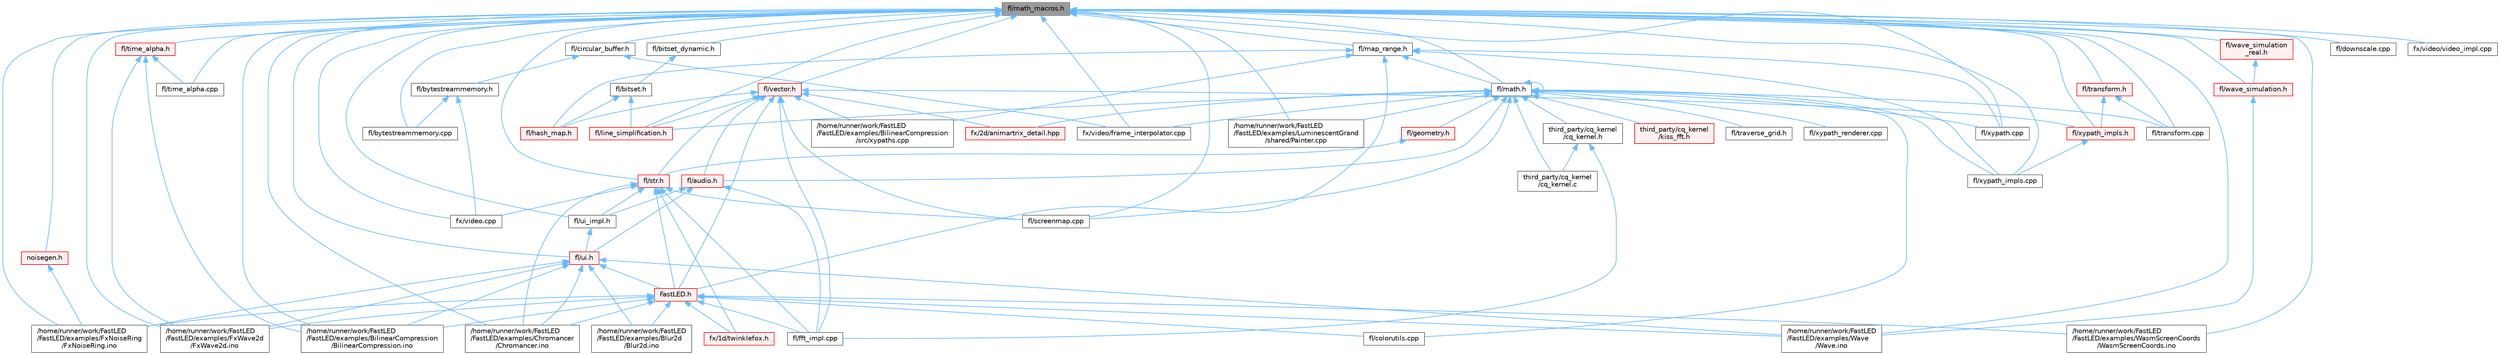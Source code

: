 digraph "fl/math_macros.h"
{
 // INTERACTIVE_SVG=YES
 // LATEX_PDF_SIZE
  bgcolor="transparent";
  edge [fontname=Helvetica,fontsize=10,labelfontname=Helvetica,labelfontsize=10];
  node [fontname=Helvetica,fontsize=10,shape=box,height=0.2,width=0.4];
  Node1 [id="Node000001",label="fl/math_macros.h",height=0.2,width=0.4,color="gray40", fillcolor="grey60", style="filled", fontcolor="black",tooltip=" "];
  Node1 -> Node2 [id="edge1_Node000001_Node000002",dir="back",color="steelblue1",style="solid",tooltip=" "];
  Node2 [id="Node000002",label="/home/runner/work/FastLED\l/FastLED/examples/BilinearCompression\l/BilinearCompression.ino",height=0.2,width=0.4,color="grey40", fillcolor="white", style="filled",URL="$da/d05/_bilinear_compression_8ino.html",tooltip=" "];
  Node1 -> Node3 [id="edge2_Node000001_Node000003",dir="back",color="steelblue1",style="solid",tooltip=" "];
  Node3 [id="Node000003",label="/home/runner/work/FastLED\l/FastLED/examples/Chromancer\l/Chromancer.ino",height=0.2,width=0.4,color="grey40", fillcolor="white", style="filled",URL="$d1/ddb/_chromancer_8ino.html",tooltip=" "];
  Node1 -> Node4 [id="edge3_Node000001_Node000004",dir="back",color="steelblue1",style="solid",tooltip=" "];
  Node4 [id="Node000004",label="/home/runner/work/FastLED\l/FastLED/examples/FxNoiseRing\l/FxNoiseRing.ino",height=0.2,width=0.4,color="grey40", fillcolor="white", style="filled",URL="$d3/dac/_fx_noise_ring_8ino.html",tooltip=" "];
  Node1 -> Node5 [id="edge4_Node000001_Node000005",dir="back",color="steelblue1",style="solid",tooltip=" "];
  Node5 [id="Node000005",label="/home/runner/work/FastLED\l/FastLED/examples/FxWave2d\l/FxWave2d.ino",height=0.2,width=0.4,color="grey40", fillcolor="white", style="filled",URL="$dd/d10/_fx_wave2d_8ino.html",tooltip=" "];
  Node1 -> Node6 [id="edge5_Node000001_Node000006",dir="back",color="steelblue1",style="solid",tooltip=" "];
  Node6 [id="Node000006",label="/home/runner/work/FastLED\l/FastLED/examples/LuminescentGrand\l/shared/Painter.cpp",height=0.2,width=0.4,color="grey40", fillcolor="white", style="filled",URL="$db/d33/_painter_8cpp.html",tooltip=" "];
  Node1 -> Node7 [id="edge6_Node000001_Node000007",dir="back",color="steelblue1",style="solid",tooltip=" "];
  Node7 [id="Node000007",label="/home/runner/work/FastLED\l/FastLED/examples/WasmScreenCoords\l/WasmScreenCoords.ino",height=0.2,width=0.4,color="grey40", fillcolor="white", style="filled",URL="$dc/d4d/_wasm_screen_coords_8ino.html",tooltip="Simple test for screen coordinates in the web compiled version of FastLED."];
  Node1 -> Node8 [id="edge7_Node000001_Node000008",dir="back",color="steelblue1",style="solid",tooltip=" "];
  Node8 [id="Node000008",label="/home/runner/work/FastLED\l/FastLED/examples/Wave\l/Wave.ino",height=0.2,width=0.4,color="grey40", fillcolor="white", style="filled",URL="$d1/d16/_wave_8ino.html",tooltip=" "];
  Node1 -> Node9 [id="edge8_Node000001_Node000009",dir="back",color="steelblue1",style="solid",tooltip=" "];
  Node9 [id="Node000009",label="fl/bitset_dynamic.h",height=0.2,width=0.4,color="grey40", fillcolor="white", style="filled",URL="$de/d7a/bitset__dynamic_8h.html",tooltip=" "];
  Node9 -> Node10 [id="edge9_Node000009_Node000010",dir="back",color="steelblue1",style="solid",tooltip=" "];
  Node10 [id="Node000010",label="fl/bitset.h",height=0.2,width=0.4,color="grey40", fillcolor="white", style="filled",URL="$d1/d69/bitset_8h.html",tooltip=" "];
  Node10 -> Node11 [id="edge10_Node000010_Node000011",dir="back",color="steelblue1",style="solid",tooltip=" "];
  Node11 [id="Node000011",label="fl/hash_map.h",height=0.2,width=0.4,color="red", fillcolor="#FFF0F0", style="filled",URL="$d6/d13/hash__map_8h.html",tooltip=" "];
  Node10 -> Node25 [id="edge11_Node000010_Node000025",dir="back",color="steelblue1",style="solid",tooltip=" "];
  Node25 [id="Node000025",label="fl/line_simplification.h",height=0.2,width=0.4,color="red", fillcolor="#FFF0F0", style="filled",URL="$d8/da7/line__simplification_8h.html",tooltip=" "];
  Node1 -> Node27 [id="edge12_Node000001_Node000027",dir="back",color="steelblue1",style="solid",tooltip=" "];
  Node27 [id="Node000027",label="fl/bytestreammemory.cpp",height=0.2,width=0.4,color="grey40", fillcolor="white", style="filled",URL="$de/d95/bytestreammemory_8cpp.html",tooltip=" "];
  Node1 -> Node28 [id="edge13_Node000001_Node000028",dir="back",color="steelblue1",style="solid",tooltip=" "];
  Node28 [id="Node000028",label="fl/circular_buffer.h",height=0.2,width=0.4,color="grey40", fillcolor="white", style="filled",URL="$d9/d43/circular__buffer_8h.html",tooltip=" "];
  Node28 -> Node29 [id="edge14_Node000028_Node000029",dir="back",color="steelblue1",style="solid",tooltip=" "];
  Node29 [id="Node000029",label="fl/bytestreammemory.h",height=0.2,width=0.4,color="grey40", fillcolor="white", style="filled",URL="$d1/d24/bytestreammemory_8h.html",tooltip=" "];
  Node29 -> Node27 [id="edge15_Node000029_Node000027",dir="back",color="steelblue1",style="solid",tooltip=" "];
  Node29 -> Node30 [id="edge16_Node000029_Node000030",dir="back",color="steelblue1",style="solid",tooltip=" "];
  Node30 [id="Node000030",label="fx/video.cpp",height=0.2,width=0.4,color="grey40", fillcolor="white", style="filled",URL="$d0/d05/video_8cpp.html",tooltip=" "];
  Node28 -> Node31 [id="edge17_Node000028_Node000031",dir="back",color="steelblue1",style="solid",tooltip=" "];
  Node31 [id="Node000031",label="fx/video/frame_interpolator.cpp",height=0.2,width=0.4,color="grey40", fillcolor="white", style="filled",URL="$d5/da4/frame__interpolator_8cpp.html",tooltip=" "];
  Node1 -> Node32 [id="edge18_Node000001_Node000032",dir="back",color="steelblue1",style="solid",tooltip=" "];
  Node32 [id="Node000032",label="fl/downscale.cpp",height=0.2,width=0.4,color="grey40", fillcolor="white", style="filled",URL="$d8/df9/downscale_8cpp.html",tooltip=" "];
  Node1 -> Node25 [id="edge19_Node000001_Node000025",dir="back",color="steelblue1",style="solid",tooltip=" "];
  Node1 -> Node33 [id="edge20_Node000001_Node000033",dir="back",color="steelblue1",style="solid",tooltip=" "];
  Node33 [id="Node000033",label="fl/map_range.h",height=0.2,width=0.4,color="grey40", fillcolor="white", style="filled",URL="$d1/d47/map__range_8h.html",tooltip=" "];
  Node33 -> Node34 [id="edge21_Node000033_Node000034",dir="back",color="steelblue1",style="solid",tooltip=" "];
  Node34 [id="Node000034",label="/home/runner/work/FastLED\l/FastLED/examples/BilinearCompression\l/src/xypaths.cpp",height=0.2,width=0.4,color="grey40", fillcolor="white", style="filled",URL="$da/df1/xypaths_8cpp.html",tooltip=" "];
  Node33 -> Node35 [id="edge22_Node000033_Node000035",dir="back",color="steelblue1",style="solid",tooltip=" "];
  Node35 [id="Node000035",label="FastLED.h",height=0.2,width=0.4,color="red", fillcolor="#FFF0F0", style="filled",URL="$db/d97/_fast_l_e_d_8h.html",tooltip="central include file for FastLED, defines the CFastLED class/object"];
  Node35 -> Node2 [id="edge23_Node000035_Node000002",dir="back",color="steelblue1",style="solid",tooltip=" "];
  Node35 -> Node43 [id="edge24_Node000035_Node000043",dir="back",color="steelblue1",style="solid",tooltip=" "];
  Node43 [id="Node000043",label="/home/runner/work/FastLED\l/FastLED/examples/Blur2d\l/Blur2d.ino",height=0.2,width=0.4,color="grey40", fillcolor="white", style="filled",URL="$df/d42/_blur2d_8ino.html",tooltip=" "];
  Node35 -> Node3 [id="edge25_Node000035_Node000003",dir="back",color="steelblue1",style="solid",tooltip=" "];
  Node35 -> Node4 [id="edge26_Node000035_Node000004",dir="back",color="steelblue1",style="solid",tooltip=" "];
  Node35 -> Node5 [id="edge27_Node000035_Node000005",dir="back",color="steelblue1",style="solid",tooltip=" "];
  Node35 -> Node7 [id="edge28_Node000035_Node000007",dir="back",color="steelblue1",style="solid",tooltip=" "];
  Node35 -> Node8 [id="edge29_Node000035_Node000008",dir="back",color="steelblue1",style="solid",tooltip=" "];
  Node35 -> Node115 [id="edge30_Node000035_Node000115",dir="back",color="steelblue1",style="solid",tooltip=" "];
  Node115 [id="Node000115",label="fl/colorutils.cpp",height=0.2,width=0.4,color="grey40", fillcolor="white", style="filled",URL="$da/d2d/colorutils_8cpp.html",tooltip="Misc utility functions for palettes, blending, and more."];
  Node35 -> Node15 [id="edge31_Node000035_Node000015",dir="back",color="steelblue1",style="solid",tooltip=" "];
  Node15 [id="Node000015",label="fl/fft_impl.cpp",height=0.2,width=0.4,color="grey40", fillcolor="white", style="filled",URL="$d1/dff/fft__impl_8cpp.html",tooltip=" "];
  Node35 -> Node123 [id="edge32_Node000035_Node000123",dir="back",color="steelblue1",style="solid",tooltip=" "];
  Node123 [id="Node000123",label="fx/1d/twinklefox.h",height=0.2,width=0.4,color="red", fillcolor="#FFF0F0", style="filled",URL="$d1/df6/twinklefox_8h.html",tooltip=" "];
  Node33 -> Node11 [id="edge33_Node000033_Node000011",dir="back",color="steelblue1",style="solid",tooltip=" "];
  Node33 -> Node149 [id="edge34_Node000033_Node000149",dir="back",color="steelblue1",style="solid",tooltip=" "];
  Node149 [id="Node000149",label="fl/math.h",height=0.2,width=0.4,color="grey40", fillcolor="white", style="filled",URL="$df/db1/math_8h.html",tooltip=" "];
  Node149 -> Node6 [id="edge35_Node000149_Node000006",dir="back",color="steelblue1",style="solid",tooltip=" "];
  Node149 -> Node150 [id="edge36_Node000149_Node000150",dir="back",color="steelblue1",style="solid",tooltip=" "];
  Node150 [id="Node000150",label="fl/audio.h",height=0.2,width=0.4,color="red", fillcolor="#FFF0F0", style="filled",URL="$da/d09/audio_8h.html",tooltip=" "];
  Node150 -> Node15 [id="edge37_Node000150_Node000015",dir="back",color="steelblue1",style="solid",tooltip=" "];
  Node150 -> Node152 [id="edge38_Node000150_Node000152",dir="back",color="steelblue1",style="solid",tooltip=" "];
  Node152 [id="Node000152",label="fl/ui.h",height=0.2,width=0.4,color="red", fillcolor="#FFF0F0", style="filled",URL="$d9/d3b/ui_8h.html",tooltip=" "];
  Node152 -> Node2 [id="edge39_Node000152_Node000002",dir="back",color="steelblue1",style="solid",tooltip=" "];
  Node152 -> Node43 [id="edge40_Node000152_Node000043",dir="back",color="steelblue1",style="solid",tooltip=" "];
  Node152 -> Node3 [id="edge41_Node000152_Node000003",dir="back",color="steelblue1",style="solid",tooltip=" "];
  Node152 -> Node4 [id="edge42_Node000152_Node000004",dir="back",color="steelblue1",style="solid",tooltip=" "];
  Node152 -> Node5 [id="edge43_Node000152_Node000005",dir="back",color="steelblue1",style="solid",tooltip=" "];
  Node152 -> Node8 [id="edge44_Node000152_Node000008",dir="back",color="steelblue1",style="solid",tooltip=" "];
  Node152 -> Node35 [id="edge45_Node000152_Node000035",dir="back",color="steelblue1",style="solid",tooltip=" "];
  Node150 -> Node160 [id="edge46_Node000150_Node000160",dir="back",color="steelblue1",style="solid",tooltip=" "];
  Node160 [id="Node000160",label="fl/ui_impl.h",height=0.2,width=0.4,color="grey40", fillcolor="white", style="filled",URL="$d6/dc0/ui__impl_8h.html",tooltip=" "];
  Node160 -> Node152 [id="edge47_Node000160_Node000152",dir="back",color="steelblue1",style="solid",tooltip=" "];
  Node149 -> Node115 [id="edge48_Node000149_Node000115",dir="back",color="steelblue1",style="solid",tooltip=" "];
  Node149 -> Node161 [id="edge49_Node000149_Node000161",dir="back",color="steelblue1",style="solid",tooltip=" "];
  Node161 [id="Node000161",label="fl/geometry.h",height=0.2,width=0.4,color="red", fillcolor="#FFF0F0", style="filled",URL="$d4/d67/geometry_8h.html",tooltip=" "];
  Node161 -> Node221 [id="edge50_Node000161_Node000221",dir="back",color="steelblue1",style="solid",tooltip=" "];
  Node221 [id="Node000221",label="fl/str.h",height=0.2,width=0.4,color="red", fillcolor="#FFF0F0", style="filled",URL="$d1/d93/str_8h.html",tooltip=" "];
  Node221 -> Node3 [id="edge51_Node000221_Node000003",dir="back",color="steelblue1",style="solid",tooltip=" "];
  Node221 -> Node35 [id="edge52_Node000221_Node000035",dir="back",color="steelblue1",style="solid",tooltip=" "];
  Node221 -> Node15 [id="edge53_Node000221_Node000015",dir="back",color="steelblue1",style="solid",tooltip=" "];
  Node221 -> Node169 [id="edge54_Node000221_Node000169",dir="back",color="steelblue1",style="solid",tooltip=" "];
  Node169 [id="Node000169",label="fl/screenmap.cpp",height=0.2,width=0.4,color="grey40", fillcolor="white", style="filled",URL="$d9/d6f/screenmap_8cpp.html",tooltip=" "];
  Node221 -> Node160 [id="edge55_Node000221_Node000160",dir="back",color="steelblue1",style="solid",tooltip=" "];
  Node221 -> Node123 [id="edge56_Node000221_Node000123",dir="back",color="steelblue1",style="solid",tooltip=" "];
  Node221 -> Node30 [id="edge57_Node000221_Node000030",dir="back",color="steelblue1",style="solid",tooltip=" "];
  Node149 -> Node25 [id="edge58_Node000149_Node000025",dir="back",color="steelblue1",style="solid",tooltip=" "];
  Node149 -> Node149 [id="edge59_Node000149_Node000149",dir="back",color="steelblue1",style="solid",tooltip=" "];
  Node149 -> Node169 [id="edge60_Node000149_Node000169",dir="back",color="steelblue1",style="solid",tooltip=" "];
  Node149 -> Node171 [id="edge61_Node000149_Node000171",dir="back",color="steelblue1",style="solid",tooltip=" "];
  Node171 [id="Node000171",label="fl/transform.cpp",height=0.2,width=0.4,color="grey40", fillcolor="white", style="filled",URL="$d8/d8c/transform_8cpp.html",tooltip=" "];
  Node149 -> Node215 [id="edge62_Node000149_Node000215",dir="back",color="steelblue1",style="solid",tooltip=" "];
  Node215 [id="Node000215",label="fl/traverse_grid.h",height=0.2,width=0.4,color="grey40", fillcolor="white", style="filled",URL="$d9/d42/traverse__grid_8h.html",tooltip=" "];
  Node149 -> Node22 [id="edge63_Node000149_Node000022",dir="back",color="steelblue1",style="solid",tooltip=" "];
  Node22 [id="Node000022",label="fl/xypath.cpp",height=0.2,width=0.4,color="grey40", fillcolor="white", style="filled",URL="$d4/d78/xypath_8cpp.html",tooltip=" "];
  Node149 -> Node23 [id="edge64_Node000149_Node000023",dir="back",color="steelblue1",style="solid",tooltip=" "];
  Node23 [id="Node000023",label="fl/xypath_impls.cpp",height=0.2,width=0.4,color="grey40", fillcolor="white", style="filled",URL="$d4/db1/xypath__impls_8cpp.html",tooltip=" "];
  Node149 -> Node175 [id="edge65_Node000149_Node000175",dir="back",color="steelblue1",style="solid",tooltip=" "];
  Node175 [id="Node000175",label="fl/xypath_renderer.cpp",height=0.2,width=0.4,color="grey40", fillcolor="white", style="filled",URL="$d2/d31/xypath__renderer_8cpp.html",tooltip=" "];
  Node149 -> Node236 [id="edge66_Node000149_Node000236",dir="back",color="steelblue1",style="solid",tooltip=" "];
  Node236 [id="Node000236",label="fx/2d/animartrix_detail.hpp",height=0.2,width=0.4,color="red", fillcolor="#FFF0F0", style="filled",URL="$d3/d3b/animartrix__detail_8hpp.html",tooltip=" "];
  Node149 -> Node31 [id="edge67_Node000149_Node000031",dir="back",color="steelblue1",style="solid",tooltip=" "];
  Node149 -> Node241 [id="edge68_Node000149_Node000241",dir="back",color="steelblue1",style="solid",tooltip=" "];
  Node241 [id="Node000241",label="third_party/cq_kernel\l/cq_kernel.c",height=0.2,width=0.4,color="grey40", fillcolor="white", style="filled",URL="$d9/dc9/cq__kernel_8c.html",tooltip=" "];
  Node149 -> Node240 [id="edge69_Node000149_Node000240",dir="back",color="steelblue1",style="solid",tooltip=" "];
  Node240 [id="Node000240",label="third_party/cq_kernel\l/cq_kernel.h",height=0.2,width=0.4,color="grey40", fillcolor="white", style="filled",URL="$d1/dda/cq__kernel_8h.html",tooltip=" "];
  Node240 -> Node15 [id="edge70_Node000240_Node000015",dir="back",color="steelblue1",style="solid",tooltip=" "];
  Node240 -> Node241 [id="edge71_Node000240_Node000241",dir="back",color="steelblue1",style="solid",tooltip=" "];
  Node149 -> Node238 [id="edge72_Node000149_Node000238",dir="back",color="steelblue1",style="solid",tooltip=" "];
  Node238 [id="Node000238",label="third_party/cq_kernel\l/kiss_fft.h",height=0.2,width=0.4,color="red", fillcolor="#FFF0F0", style="filled",URL="$d0/dc9/kiss__fft_8h.html",tooltip=" "];
  Node33 -> Node22 [id="edge73_Node000033_Node000022",dir="back",color="steelblue1",style="solid",tooltip=" "];
  Node33 -> Node23 [id="edge74_Node000033_Node000023",dir="back",color="steelblue1",style="solid",tooltip=" "];
  Node1 -> Node149 [id="edge75_Node000001_Node000149",dir="back",color="steelblue1",style="solid",tooltip=" "];
  Node1 -> Node169 [id="edge76_Node000001_Node000169",dir="back",color="steelblue1",style="solid",tooltip=" "];
  Node1 -> Node221 [id="edge77_Node000001_Node000221",dir="back",color="steelblue1",style="solid",tooltip=" "];
  Node1 -> Node249 [id="edge78_Node000001_Node000249",dir="back",color="steelblue1",style="solid",tooltip=" "];
  Node249 [id="Node000249",label="fl/time_alpha.cpp",height=0.2,width=0.4,color="grey40", fillcolor="white", style="filled",URL="$d6/d07/time__alpha_8cpp.html",tooltip=" "];
  Node1 -> Node250 [id="edge79_Node000001_Node000250",dir="back",color="steelblue1",style="solid",tooltip=" "];
  Node250 [id="Node000250",label="fl/time_alpha.h",height=0.2,width=0.4,color="red", fillcolor="#FFF0F0", style="filled",URL="$d0/d87/time__alpha_8h.html",tooltip=" "];
  Node250 -> Node2 [id="edge80_Node000250_Node000002",dir="back",color="steelblue1",style="solid",tooltip=" "];
  Node250 -> Node5 [id="edge81_Node000250_Node000005",dir="back",color="steelblue1",style="solid",tooltip=" "];
  Node250 -> Node249 [id="edge82_Node000250_Node000249",dir="back",color="steelblue1",style="solid",tooltip=" "];
  Node1 -> Node171 [id="edge83_Node000001_Node000171",dir="back",color="steelblue1",style="solid",tooltip=" "];
  Node1 -> Node172 [id="edge84_Node000001_Node000172",dir="back",color="steelblue1",style="solid",tooltip=" "];
  Node172 [id="Node000172",label="fl/transform.h",height=0.2,width=0.4,color="red", fillcolor="#FFF0F0", style="filled",URL="$d2/d80/transform_8h.html",tooltip=" "];
  Node172 -> Node171 [id="edge85_Node000172_Node000171",dir="back",color="steelblue1",style="solid",tooltip=" "];
  Node172 -> Node176 [id="edge86_Node000172_Node000176",dir="back",color="steelblue1",style="solid",tooltip=" "];
  Node176 [id="Node000176",label="fl/xypath_impls.h",height=0.2,width=0.4,color="red", fillcolor="#FFF0F0", style="filled",URL="$d8/d5f/xypath__impls_8h.html",tooltip=" "];
  Node176 -> Node23 [id="edge87_Node000176_Node000023",dir="back",color="steelblue1",style="solid",tooltip=" "];
  Node1 -> Node152 [id="edge88_Node000001_Node000152",dir="back",color="steelblue1",style="solid",tooltip=" "];
  Node1 -> Node160 [id="edge89_Node000001_Node000160",dir="back",color="steelblue1",style="solid",tooltip=" "];
  Node1 -> Node231 [id="edge90_Node000001_Node000231",dir="back",color="steelblue1",style="solid",tooltip=" "];
  Node231 [id="Node000231",label="fl/vector.h",height=0.2,width=0.4,color="red", fillcolor="#FFF0F0", style="filled",URL="$d6/d68/vector_8h.html",tooltip=" "];
  Node231 -> Node34 [id="edge91_Node000231_Node000034",dir="back",color="steelblue1",style="solid",tooltip=" "];
  Node231 -> Node35 [id="edge92_Node000231_Node000035",dir="back",color="steelblue1",style="solid",tooltip=" "];
  Node231 -> Node150 [id="edge93_Node000231_Node000150",dir="back",color="steelblue1",style="solid",tooltip=" "];
  Node231 -> Node15 [id="edge94_Node000231_Node000015",dir="back",color="steelblue1",style="solid",tooltip=" "];
  Node231 -> Node11 [id="edge95_Node000231_Node000011",dir="back",color="steelblue1",style="solid",tooltip=" "];
  Node231 -> Node25 [id="edge96_Node000231_Node000025",dir="back",color="steelblue1",style="solid",tooltip=" "];
  Node231 -> Node169 [id="edge97_Node000231_Node000169",dir="back",color="steelblue1",style="solid",tooltip=" "];
  Node231 -> Node221 [id="edge98_Node000231_Node000221",dir="back",color="steelblue1",style="solid",tooltip=" "];
  Node231 -> Node176 [id="edge99_Node000231_Node000176",dir="back",color="steelblue1",style="solid",tooltip=" "];
  Node231 -> Node236 [id="edge100_Node000231_Node000236",dir="back",color="steelblue1",style="solid",tooltip=" "];
  Node1 -> Node195 [id="edge101_Node000001_Node000195",dir="back",color="steelblue1",style="solid",tooltip=" "];
  Node195 [id="Node000195",label="fl/wave_simulation.h",height=0.2,width=0.4,color="red", fillcolor="#FFF0F0", style="filled",URL="$dc/d36/wave__simulation_8h.html",tooltip=" "];
  Node195 -> Node8 [id="edge102_Node000195_Node000008",dir="back",color="steelblue1",style="solid",tooltip=" "];
  Node1 -> Node197 [id="edge103_Node000001_Node000197",dir="back",color="steelblue1",style="solid",tooltip=" "];
  Node197 [id="Node000197",label="fl/wave_simulation\l_real.h",height=0.2,width=0.4,color="red", fillcolor="#FFF0F0", style="filled",URL="$dd/d8e/wave__simulation__real_8h.html",tooltip=" "];
  Node197 -> Node195 [id="edge104_Node000197_Node000195",dir="back",color="steelblue1",style="solid",tooltip=" "];
  Node1 -> Node22 [id="edge105_Node000001_Node000022",dir="back",color="steelblue1",style="solid",tooltip=" "];
  Node1 -> Node23 [id="edge106_Node000001_Node000023",dir="back",color="steelblue1",style="solid",tooltip=" "];
  Node1 -> Node176 [id="edge107_Node000001_Node000176",dir="back",color="steelblue1",style="solid",tooltip=" "];
  Node1 -> Node30 [id="edge108_Node000001_Node000030",dir="back",color="steelblue1",style="solid",tooltip=" "];
  Node1 -> Node31 [id="edge109_Node000001_Node000031",dir="back",color="steelblue1",style="solid",tooltip=" "];
  Node1 -> Node207 [id="edge110_Node000001_Node000207",dir="back",color="steelblue1",style="solid",tooltip=" "];
  Node207 [id="Node000207",label="fx/video/video_impl.cpp",height=0.2,width=0.4,color="grey40", fillcolor="white", style="filled",URL="$d0/d7f/video__impl_8cpp.html",tooltip=" "];
  Node1 -> Node253 [id="edge111_Node000001_Node000253",dir="back",color="steelblue1",style="solid",tooltip=" "];
  Node253 [id="Node000253",label="noisegen.h",height=0.2,width=0.4,color="red", fillcolor="#FFF0F0", style="filled",URL="$d8/d10/noisegen_8h.html",tooltip="Noise generation classes."];
  Node253 -> Node4 [id="edge112_Node000253_Node000004",dir="back",color="steelblue1",style="solid",tooltip=" "];
}
